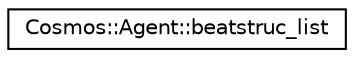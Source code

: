 digraph "Graphical Class Hierarchy"
{
 // INTERACTIVE_SVG=YES
  edge [fontname="Helvetica",fontsize="10",labelfontname="Helvetica",labelfontsize="10"];
  node [fontname="Helvetica",fontsize="10",shape=record];
  rankdir="LR";
  Node0 [label="Cosmos::Agent::beatstruc_list",height=0.2,width=0.4,color="black", fillcolor="white", style="filled",URL="$struct_cosmos_1_1_agent_1_1beatstruc__list.html"];
}
